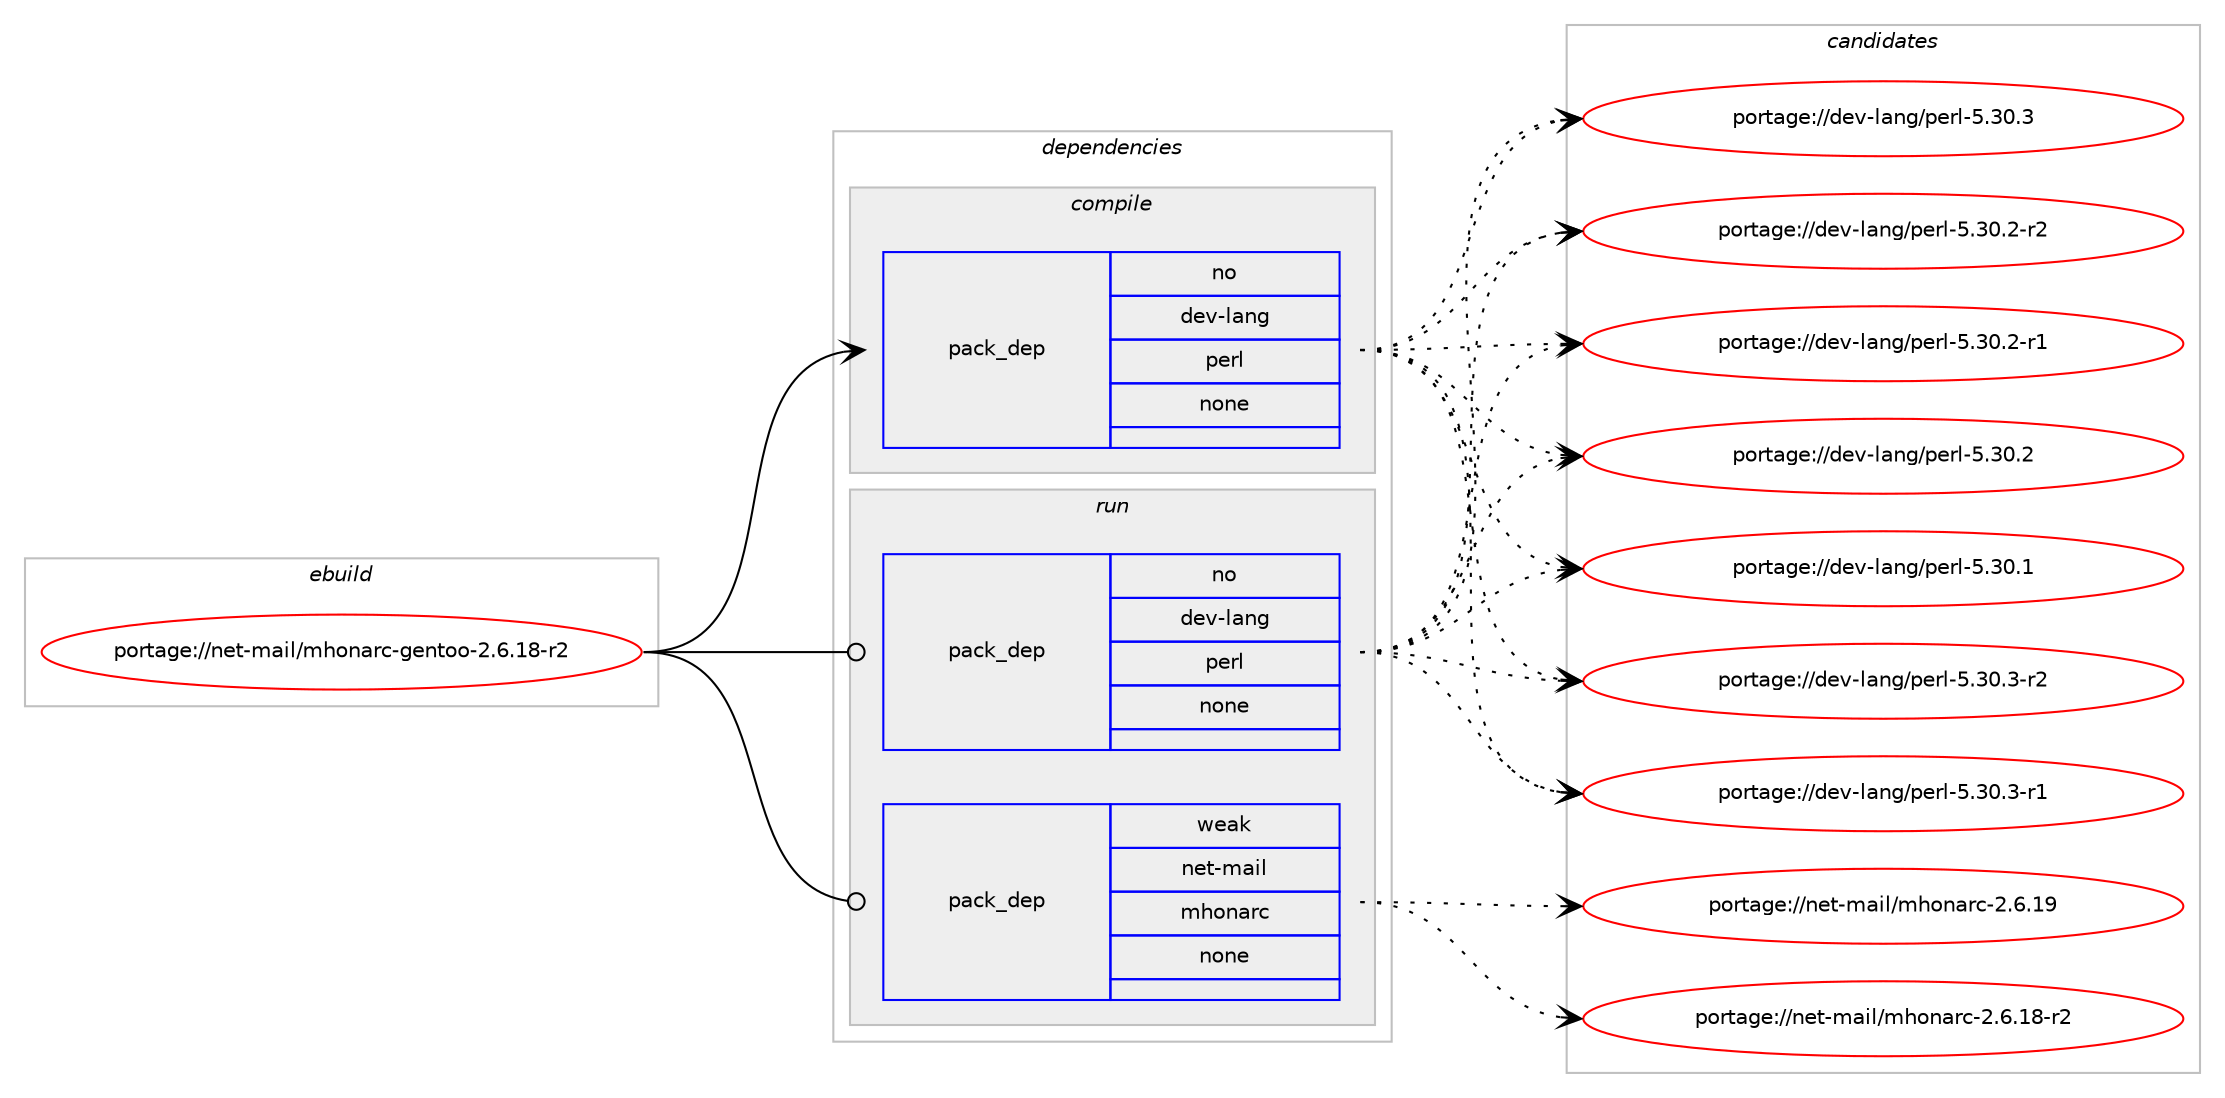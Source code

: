 digraph prolog {

# *************
# Graph options
# *************

newrank=true;
concentrate=true;
compound=true;
graph [rankdir=LR,fontname=Helvetica,fontsize=10,ranksep=1.5];#, ranksep=2.5, nodesep=0.2];
edge  [arrowhead=vee];
node  [fontname=Helvetica,fontsize=10];

# **********
# The ebuild
# **********

subgraph cluster_leftcol {
color=gray;
rank=same;
label=<<i>ebuild</i>>;
id [label="portage://net-mail/mhonarc-gentoo-2.6.18-r2", color=red, width=4, href="../net-mail/mhonarc-gentoo-2.6.18-r2.svg"];
}

# ****************
# The dependencies
# ****************

subgraph cluster_midcol {
color=gray;
label=<<i>dependencies</i>>;
subgraph cluster_compile {
fillcolor="#eeeeee";
style=filled;
label=<<i>compile</i>>;
subgraph pack5611 {
dependency6392 [label=<<TABLE BORDER="0" CELLBORDER="1" CELLSPACING="0" CELLPADDING="4" WIDTH="220"><TR><TD ROWSPAN="6" CELLPADDING="30">pack_dep</TD></TR><TR><TD WIDTH="110">no</TD></TR><TR><TD>dev-lang</TD></TR><TR><TD>perl</TD></TR><TR><TD>none</TD></TR><TR><TD></TD></TR></TABLE>>, shape=none, color=blue];
}
id:e -> dependency6392:w [weight=20,style="solid",arrowhead="vee"];
}
subgraph cluster_compileandrun {
fillcolor="#eeeeee";
style=filled;
label=<<i>compile and run</i>>;
}
subgraph cluster_run {
fillcolor="#eeeeee";
style=filled;
label=<<i>run</i>>;
subgraph pack5612 {
dependency6393 [label=<<TABLE BORDER="0" CELLBORDER="1" CELLSPACING="0" CELLPADDING="4" WIDTH="220"><TR><TD ROWSPAN="6" CELLPADDING="30">pack_dep</TD></TR><TR><TD WIDTH="110">no</TD></TR><TR><TD>dev-lang</TD></TR><TR><TD>perl</TD></TR><TR><TD>none</TD></TR><TR><TD></TD></TR></TABLE>>, shape=none, color=blue];
}
id:e -> dependency6393:w [weight=20,style="solid",arrowhead="odot"];
subgraph pack5613 {
dependency6394 [label=<<TABLE BORDER="0" CELLBORDER="1" CELLSPACING="0" CELLPADDING="4" WIDTH="220"><TR><TD ROWSPAN="6" CELLPADDING="30">pack_dep</TD></TR><TR><TD WIDTH="110">weak</TD></TR><TR><TD>net-mail</TD></TR><TR><TD>mhonarc</TD></TR><TR><TD>none</TD></TR><TR><TD></TD></TR></TABLE>>, shape=none, color=blue];
}
id:e -> dependency6394:w [weight=20,style="solid",arrowhead="odot"];
}
}

# **************
# The candidates
# **************

subgraph cluster_choices {
rank=same;
color=gray;
label=<<i>candidates</i>>;

subgraph choice5611 {
color=black;
nodesep=1;
choice100101118451089711010347112101114108455346514846514511450 [label="portage://dev-lang/perl-5.30.3-r2", color=red, width=4,href="../dev-lang/perl-5.30.3-r2.svg"];
choice100101118451089711010347112101114108455346514846514511449 [label="portage://dev-lang/perl-5.30.3-r1", color=red, width=4,href="../dev-lang/perl-5.30.3-r1.svg"];
choice10010111845108971101034711210111410845534651484651 [label="portage://dev-lang/perl-5.30.3", color=red, width=4,href="../dev-lang/perl-5.30.3.svg"];
choice100101118451089711010347112101114108455346514846504511450 [label="portage://dev-lang/perl-5.30.2-r2", color=red, width=4,href="../dev-lang/perl-5.30.2-r2.svg"];
choice100101118451089711010347112101114108455346514846504511449 [label="portage://dev-lang/perl-5.30.2-r1", color=red, width=4,href="../dev-lang/perl-5.30.2-r1.svg"];
choice10010111845108971101034711210111410845534651484650 [label="portage://dev-lang/perl-5.30.2", color=red, width=4,href="../dev-lang/perl-5.30.2.svg"];
choice10010111845108971101034711210111410845534651484649 [label="portage://dev-lang/perl-5.30.1", color=red, width=4,href="../dev-lang/perl-5.30.1.svg"];
dependency6392:e -> choice100101118451089711010347112101114108455346514846514511450:w [style=dotted,weight="100"];
dependency6392:e -> choice100101118451089711010347112101114108455346514846514511449:w [style=dotted,weight="100"];
dependency6392:e -> choice10010111845108971101034711210111410845534651484651:w [style=dotted,weight="100"];
dependency6392:e -> choice100101118451089711010347112101114108455346514846504511450:w [style=dotted,weight="100"];
dependency6392:e -> choice100101118451089711010347112101114108455346514846504511449:w [style=dotted,weight="100"];
dependency6392:e -> choice10010111845108971101034711210111410845534651484650:w [style=dotted,weight="100"];
dependency6392:e -> choice10010111845108971101034711210111410845534651484649:w [style=dotted,weight="100"];
}
subgraph choice5612 {
color=black;
nodesep=1;
choice100101118451089711010347112101114108455346514846514511450 [label="portage://dev-lang/perl-5.30.3-r2", color=red, width=4,href="../dev-lang/perl-5.30.3-r2.svg"];
choice100101118451089711010347112101114108455346514846514511449 [label="portage://dev-lang/perl-5.30.3-r1", color=red, width=4,href="../dev-lang/perl-5.30.3-r1.svg"];
choice10010111845108971101034711210111410845534651484651 [label="portage://dev-lang/perl-5.30.3", color=red, width=4,href="../dev-lang/perl-5.30.3.svg"];
choice100101118451089711010347112101114108455346514846504511450 [label="portage://dev-lang/perl-5.30.2-r2", color=red, width=4,href="../dev-lang/perl-5.30.2-r2.svg"];
choice100101118451089711010347112101114108455346514846504511449 [label="portage://dev-lang/perl-5.30.2-r1", color=red, width=4,href="../dev-lang/perl-5.30.2-r1.svg"];
choice10010111845108971101034711210111410845534651484650 [label="portage://dev-lang/perl-5.30.2", color=red, width=4,href="../dev-lang/perl-5.30.2.svg"];
choice10010111845108971101034711210111410845534651484649 [label="portage://dev-lang/perl-5.30.1", color=red, width=4,href="../dev-lang/perl-5.30.1.svg"];
dependency6393:e -> choice100101118451089711010347112101114108455346514846514511450:w [style=dotted,weight="100"];
dependency6393:e -> choice100101118451089711010347112101114108455346514846514511449:w [style=dotted,weight="100"];
dependency6393:e -> choice10010111845108971101034711210111410845534651484651:w [style=dotted,weight="100"];
dependency6393:e -> choice100101118451089711010347112101114108455346514846504511450:w [style=dotted,weight="100"];
dependency6393:e -> choice100101118451089711010347112101114108455346514846504511449:w [style=dotted,weight="100"];
dependency6393:e -> choice10010111845108971101034711210111410845534651484650:w [style=dotted,weight="100"];
dependency6393:e -> choice10010111845108971101034711210111410845534651484649:w [style=dotted,weight="100"];
}
subgraph choice5613 {
color=black;
nodesep=1;
choice110101116451099710510847109104111110971149945504654464957 [label="portage://net-mail/mhonarc-2.6.19", color=red, width=4,href="../net-mail/mhonarc-2.6.19.svg"];
choice1101011164510997105108471091041111109711499455046544649564511450 [label="portage://net-mail/mhonarc-2.6.18-r2", color=red, width=4,href="../net-mail/mhonarc-2.6.18-r2.svg"];
dependency6394:e -> choice110101116451099710510847109104111110971149945504654464957:w [style=dotted,weight="100"];
dependency6394:e -> choice1101011164510997105108471091041111109711499455046544649564511450:w [style=dotted,weight="100"];
}
}

}
